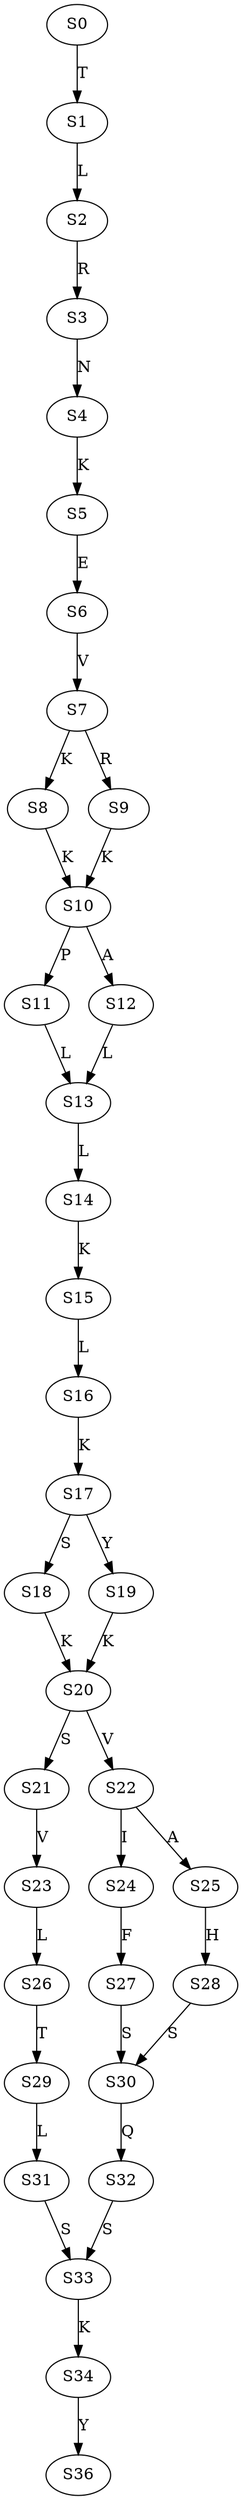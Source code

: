 strict digraph  {
	S0 -> S1 [ label = T ];
	S1 -> S2 [ label = L ];
	S2 -> S3 [ label = R ];
	S3 -> S4 [ label = N ];
	S4 -> S5 [ label = K ];
	S5 -> S6 [ label = E ];
	S6 -> S7 [ label = V ];
	S7 -> S8 [ label = K ];
	S7 -> S9 [ label = R ];
	S8 -> S10 [ label = K ];
	S9 -> S10 [ label = K ];
	S10 -> S11 [ label = P ];
	S10 -> S12 [ label = A ];
	S11 -> S13 [ label = L ];
	S12 -> S13 [ label = L ];
	S13 -> S14 [ label = L ];
	S14 -> S15 [ label = K ];
	S15 -> S16 [ label = L ];
	S16 -> S17 [ label = K ];
	S17 -> S18 [ label = S ];
	S17 -> S19 [ label = Y ];
	S18 -> S20 [ label = K ];
	S19 -> S20 [ label = K ];
	S20 -> S21 [ label = S ];
	S20 -> S22 [ label = V ];
	S21 -> S23 [ label = V ];
	S22 -> S24 [ label = I ];
	S22 -> S25 [ label = A ];
	S23 -> S26 [ label = L ];
	S24 -> S27 [ label = F ];
	S25 -> S28 [ label = H ];
	S26 -> S29 [ label = T ];
	S27 -> S30 [ label = S ];
	S28 -> S30 [ label = S ];
	S29 -> S31 [ label = L ];
	S30 -> S32 [ label = Q ];
	S31 -> S33 [ label = S ];
	S32 -> S33 [ label = S ];
	S33 -> S34 [ label = K ];
	S34 -> S36 [ label = Y ];
}
